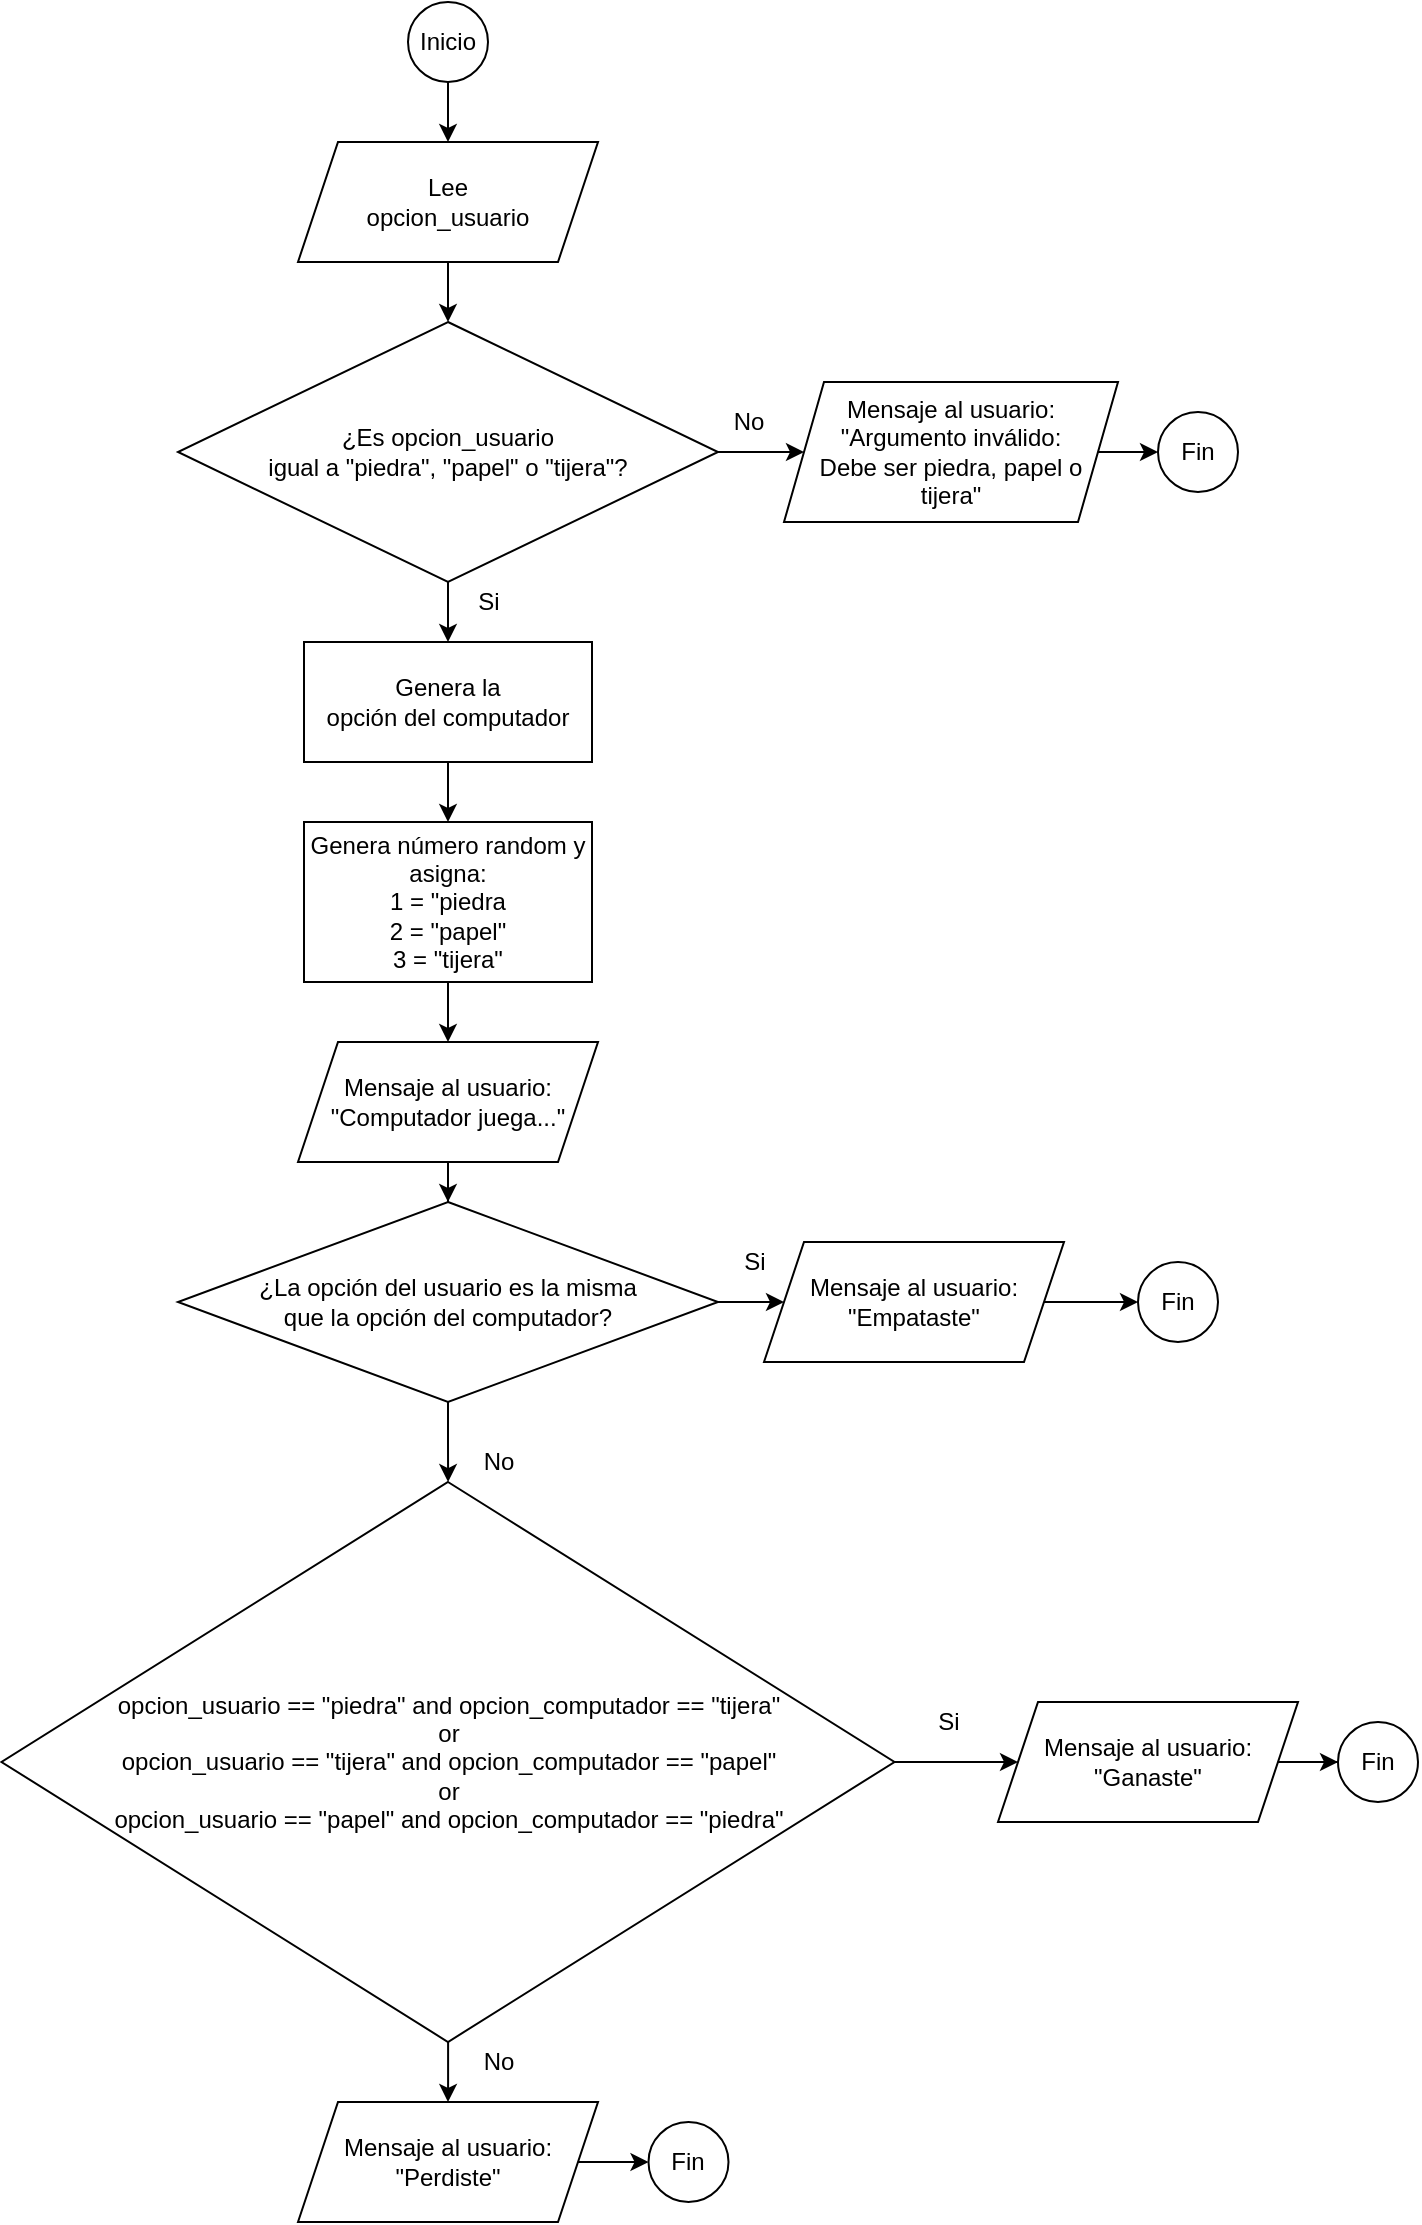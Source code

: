 <mxfile version="15.0.2" type="google"><diagram id="3aORzxe6WUHQq-RB-ckn" name="Page-1"><mxGraphModel dx="1264" dy="609" grid="1" gridSize="10" guides="1" tooltips="1" connect="1" arrows="1" fold="1" page="1" pageScale="1" pageWidth="827" pageHeight="1169" math="0" shadow="0"><root><mxCell id="0"/><mxCell id="1" parent="0"/><mxCell id="FmCf6cujfvXcAvUXHxag-22" style="edgeStyle=orthogonalEdgeStyle;rounded=0;orthogonalLoop=1;jettySize=auto;html=1;exitX=0.5;exitY=1;exitDx=0;exitDy=0;" edge="1" parent="1" source="FmCf6cujfvXcAvUXHxag-1" target="FmCf6cujfvXcAvUXHxag-19"><mxGeometry relative="1" as="geometry"/></mxCell><mxCell id="FmCf6cujfvXcAvUXHxag-1" value="Inicio" style="ellipse;whiteSpace=wrap;html=1;aspect=fixed;" vertex="1" parent="1"><mxGeometry x="295" y="30" width="40" height="40" as="geometry"/></mxCell><mxCell id="FmCf6cujfvXcAvUXHxag-16" style="edgeStyle=orthogonalEdgeStyle;rounded=0;orthogonalLoop=1;jettySize=auto;html=1;exitX=1;exitY=0.5;exitDx=0;exitDy=0;" edge="1" parent="1" source="FmCf6cujfvXcAvUXHxag-2" target="FmCf6cujfvXcAvUXHxag-14"><mxGeometry relative="1" as="geometry"/></mxCell><mxCell id="FmCf6cujfvXcAvUXHxag-2" value="Mensaje al usuario:&lt;br&gt;&quot;Empataste&quot;" style="shape=parallelogram;perimeter=parallelogramPerimeter;whiteSpace=wrap;html=1;fixedSize=1;" vertex="1" parent="1"><mxGeometry x="473" y="650" width="150" height="60" as="geometry"/></mxCell><mxCell id="FmCf6cujfvXcAvUXHxag-13" style="edgeStyle=orthogonalEdgeStyle;rounded=0;orthogonalLoop=1;jettySize=auto;html=1;" edge="1" parent="1" source="FmCf6cujfvXcAvUXHxag-4" target="FmCf6cujfvXcAvUXHxag-2"><mxGeometry relative="1" as="geometry"/></mxCell><mxCell id="FmCf6cujfvXcAvUXHxag-36" style="edgeStyle=orthogonalEdgeStyle;rounded=0;orthogonalLoop=1;jettySize=auto;html=1;exitX=0.5;exitY=1;exitDx=0;exitDy=0;" edge="1" parent="1" source="FmCf6cujfvXcAvUXHxag-4" target="FmCf6cujfvXcAvUXHxag-34"><mxGeometry relative="1" as="geometry"/></mxCell><mxCell id="FmCf6cujfvXcAvUXHxag-4" value="¿La opción del usuario es la misma&lt;br&gt;que la opción del computador?" style="rhombus;whiteSpace=wrap;html=1;" vertex="1" parent="1"><mxGeometry x="180" y="630" width="270" height="100" as="geometry"/></mxCell><mxCell id="FmCf6cujfvXcAvUXHxag-49" style="edgeStyle=orthogonalEdgeStyle;rounded=0;orthogonalLoop=1;jettySize=auto;html=1;exitX=0.5;exitY=1;exitDx=0;exitDy=0;" edge="1" parent="1" source="FmCf6cujfvXcAvUXHxag-6" target="FmCf6cujfvXcAvUXHxag-48"><mxGeometry relative="1" as="geometry"/></mxCell><mxCell id="FmCf6cujfvXcAvUXHxag-6" value="Genera número random y asigna:&lt;br&gt;1 = &quot;piedra&lt;br&gt;2 = &quot;papel&quot;&lt;br&gt;3 = &quot;tijera&quot;" style="rounded=0;whiteSpace=wrap;html=1;" vertex="1" parent="1"><mxGeometry x="243" y="440" width="144" height="80" as="geometry"/></mxCell><mxCell id="FmCf6cujfvXcAvUXHxag-14" value="Fin" style="ellipse;whiteSpace=wrap;html=1;aspect=fixed;" vertex="1" parent="1"><mxGeometry x="660" y="660" width="40" height="40" as="geometry"/></mxCell><mxCell id="FmCf6cujfvXcAvUXHxag-18" style="edgeStyle=orthogonalEdgeStyle;rounded=0;orthogonalLoop=1;jettySize=auto;html=1;exitX=0.5;exitY=1;exitDx=0;exitDy=0;entryX=0.5;entryY=0;entryDx=0;entryDy=0;" edge="1" parent="1" source="FmCf6cujfvXcAvUXHxag-17" target="FmCf6cujfvXcAvUXHxag-6"><mxGeometry relative="1" as="geometry"/></mxCell><mxCell id="FmCf6cujfvXcAvUXHxag-17" value="&lt;span&gt;Genera la&lt;/span&gt;&lt;br&gt;&lt;span&gt;opción del computador&lt;/span&gt;" style="rounded=0;whiteSpace=wrap;html=1;" vertex="1" parent="1"><mxGeometry x="243" y="350" width="144" height="60" as="geometry"/></mxCell><mxCell id="FmCf6cujfvXcAvUXHxag-25" style="edgeStyle=orthogonalEdgeStyle;rounded=0;orthogonalLoop=1;jettySize=auto;html=1;exitX=0.5;exitY=1;exitDx=0;exitDy=0;entryX=0.5;entryY=0;entryDx=0;entryDy=0;" edge="1" parent="1" source="FmCf6cujfvXcAvUXHxag-19" target="FmCf6cujfvXcAvUXHxag-24"><mxGeometry relative="1" as="geometry"/></mxCell><mxCell id="FmCf6cujfvXcAvUXHxag-19" value="Lee&lt;br&gt;opcion_usuario" style="shape=parallelogram;perimeter=parallelogramPerimeter;whiteSpace=wrap;html=1;fixedSize=1;" vertex="1" parent="1"><mxGeometry x="240" y="100" width="150" height="60" as="geometry"/></mxCell><mxCell id="FmCf6cujfvXcAvUXHxag-26" style="edgeStyle=orthogonalEdgeStyle;rounded=0;orthogonalLoop=1;jettySize=auto;html=1;exitX=0.5;exitY=1;exitDx=0;exitDy=0;" edge="1" parent="1" source="FmCf6cujfvXcAvUXHxag-24" target="FmCf6cujfvXcAvUXHxag-17"><mxGeometry relative="1" as="geometry"/></mxCell><mxCell id="FmCf6cujfvXcAvUXHxag-29" style="edgeStyle=orthogonalEdgeStyle;rounded=0;orthogonalLoop=1;jettySize=auto;html=1;exitX=1;exitY=0.5;exitDx=0;exitDy=0;" edge="1" parent="1" source="FmCf6cujfvXcAvUXHxag-24" target="FmCf6cujfvXcAvUXHxag-28"><mxGeometry relative="1" as="geometry"/></mxCell><mxCell id="FmCf6cujfvXcAvUXHxag-24" value="¿Es opcion_usuario &lt;br&gt;igual a &quot;piedra&quot;, &quot;papel&quot; o &quot;tijera&quot;?" style="rhombus;whiteSpace=wrap;html=1;" vertex="1" parent="1"><mxGeometry x="180" y="190" width="270" height="130" as="geometry"/></mxCell><mxCell id="FmCf6cujfvXcAvUXHxag-27" value="Si" style="text;html=1;align=center;verticalAlign=middle;resizable=0;points=[];autosize=1;strokeColor=none;" vertex="1" parent="1"><mxGeometry x="320" y="320" width="30" height="20" as="geometry"/></mxCell><mxCell id="FmCf6cujfvXcAvUXHxag-32" style="edgeStyle=orthogonalEdgeStyle;rounded=0;orthogonalLoop=1;jettySize=auto;html=1;exitX=1;exitY=0.5;exitDx=0;exitDy=0;entryX=0;entryY=0.5;entryDx=0;entryDy=0;" edge="1" parent="1" source="FmCf6cujfvXcAvUXHxag-28" target="FmCf6cujfvXcAvUXHxag-31"><mxGeometry relative="1" as="geometry"/></mxCell><mxCell id="FmCf6cujfvXcAvUXHxag-28" value="Mensaje al usuario:&lt;br&gt;&quot;Argumento inválido: &lt;br&gt;Debe ser piedra, papel o tijera&quot;" style="shape=parallelogram;perimeter=parallelogramPerimeter;whiteSpace=wrap;html=1;fixedSize=1;" vertex="1" parent="1"><mxGeometry x="483" y="220" width="167" height="70" as="geometry"/></mxCell><mxCell id="FmCf6cujfvXcAvUXHxag-31" value="Fin" style="ellipse;whiteSpace=wrap;html=1;aspect=fixed;" vertex="1" parent="1"><mxGeometry x="670" y="235" width="40" height="40" as="geometry"/></mxCell><mxCell id="FmCf6cujfvXcAvUXHxag-33" value="No" style="text;html=1;align=center;verticalAlign=middle;resizable=0;points=[];autosize=1;strokeColor=none;" vertex="1" parent="1"><mxGeometry x="450" y="230" width="30" height="20" as="geometry"/></mxCell><mxCell id="FmCf6cujfvXcAvUXHxag-42" style="edgeStyle=orthogonalEdgeStyle;rounded=0;orthogonalLoop=1;jettySize=auto;html=1;exitX=1;exitY=0.5;exitDx=0;exitDy=0;" edge="1" parent="1" source="FmCf6cujfvXcAvUXHxag-34" target="FmCf6cujfvXcAvUXHxag-40"><mxGeometry relative="1" as="geometry"/></mxCell><mxCell id="FmCf6cujfvXcAvUXHxag-45" style="edgeStyle=orthogonalEdgeStyle;rounded=0;orthogonalLoop=1;jettySize=auto;html=1;" edge="1" parent="1" source="FmCf6cujfvXcAvUXHxag-34" target="FmCf6cujfvXcAvUXHxag-44"><mxGeometry relative="1" as="geometry"/></mxCell><mxCell id="FmCf6cujfvXcAvUXHxag-34" value="opcion_usuario == &quot;piedra&quot; and opcion_computador == &quot;tijera&quot;&lt;br&gt;or&lt;br&gt;opcion_usuario == &quot;tijera&quot; and opcion_computador == &quot;papel&quot;&lt;br&gt;or&lt;br&gt;opcion_usuario == &quot;papel&quot; and opcion_computador == &quot;piedra&quot;" style="rhombus;whiteSpace=wrap;html=1;" vertex="1" parent="1"><mxGeometry x="91.75" y="770" width="446.5" height="280" as="geometry"/></mxCell><mxCell id="FmCf6cujfvXcAvUXHxag-37" value="Si" style="text;html=1;align=center;verticalAlign=middle;resizable=0;points=[];autosize=1;strokeColor=none;" vertex="1" parent="1"><mxGeometry x="453" y="650" width="30" height="20" as="geometry"/></mxCell><mxCell id="FmCf6cujfvXcAvUXHxag-39" style="edgeStyle=orthogonalEdgeStyle;rounded=0;orthogonalLoop=1;jettySize=auto;html=1;exitX=1;exitY=0.5;exitDx=0;exitDy=0;" edge="1" parent="1" source="FmCf6cujfvXcAvUXHxag-40" target="FmCf6cujfvXcAvUXHxag-41"><mxGeometry relative="1" as="geometry"/></mxCell><mxCell id="FmCf6cujfvXcAvUXHxag-40" value="Mensaje al usuario:&lt;br&gt;&quot;Ganaste&quot;" style="shape=parallelogram;perimeter=parallelogramPerimeter;whiteSpace=wrap;html=1;fixedSize=1;" vertex="1" parent="1"><mxGeometry x="590" y="880" width="150" height="60" as="geometry"/></mxCell><mxCell id="FmCf6cujfvXcAvUXHxag-41" value="Fin" style="ellipse;whiteSpace=wrap;html=1;aspect=fixed;" vertex="1" parent="1"><mxGeometry x="760" y="890" width="40" height="40" as="geometry"/></mxCell><mxCell id="FmCf6cujfvXcAvUXHxag-43" value="Si" style="text;html=1;align=center;verticalAlign=middle;resizable=0;points=[];autosize=1;strokeColor=none;" vertex="1" parent="1"><mxGeometry x="550" y="880" width="30" height="20" as="geometry"/></mxCell><mxCell id="FmCf6cujfvXcAvUXHxag-47" style="edgeStyle=orthogonalEdgeStyle;rounded=0;orthogonalLoop=1;jettySize=auto;html=1;exitX=1;exitY=0.5;exitDx=0;exitDy=0;entryX=0;entryY=0.5;entryDx=0;entryDy=0;" edge="1" parent="1" source="FmCf6cujfvXcAvUXHxag-44" target="FmCf6cujfvXcAvUXHxag-46"><mxGeometry relative="1" as="geometry"/></mxCell><mxCell id="FmCf6cujfvXcAvUXHxag-44" value="Mensaje al usuario:&lt;br&gt;&quot;Perdiste&quot;" style="shape=parallelogram;perimeter=parallelogramPerimeter;whiteSpace=wrap;html=1;fixedSize=1;" vertex="1" parent="1"><mxGeometry x="240" y="1080" width="150" height="60" as="geometry"/></mxCell><mxCell id="FmCf6cujfvXcAvUXHxag-46" value="Fin" style="ellipse;whiteSpace=wrap;html=1;aspect=fixed;" vertex="1" parent="1"><mxGeometry x="415.25" y="1090" width="40" height="40" as="geometry"/></mxCell><mxCell id="FmCf6cujfvXcAvUXHxag-50" style="edgeStyle=orthogonalEdgeStyle;rounded=0;orthogonalLoop=1;jettySize=auto;html=1;entryX=0.5;entryY=0;entryDx=0;entryDy=0;" edge="1" parent="1" source="FmCf6cujfvXcAvUXHxag-48" target="FmCf6cujfvXcAvUXHxag-4"><mxGeometry relative="1" as="geometry"/></mxCell><mxCell id="FmCf6cujfvXcAvUXHxag-48" value="Mensaje al usuario:&lt;br&gt;&quot;Computador juega...&quot;" style="shape=parallelogram;perimeter=parallelogramPerimeter;whiteSpace=wrap;html=1;fixedSize=1;" vertex="1" parent="1"><mxGeometry x="240" y="550" width="150" height="60" as="geometry"/></mxCell><mxCell id="FmCf6cujfvXcAvUXHxag-51" value="No" style="text;html=1;align=center;verticalAlign=middle;resizable=0;points=[];autosize=1;strokeColor=none;" vertex="1" parent="1"><mxGeometry x="325" y="750" width="30" height="20" as="geometry"/></mxCell><mxCell id="FmCf6cujfvXcAvUXHxag-52" value="No" style="text;html=1;align=center;verticalAlign=middle;resizable=0;points=[];autosize=1;strokeColor=none;" vertex="1" parent="1"><mxGeometry x="325" y="1050" width="30" height="20" as="geometry"/></mxCell></root></mxGraphModel></diagram></mxfile>